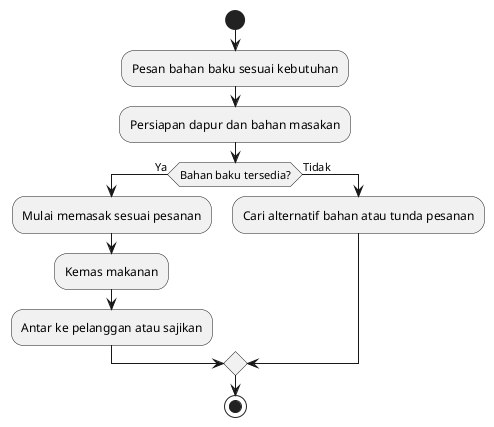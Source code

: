 // Flowchart dalam PlantUML
// Simulasi strategi efisiensi operasional usaha kuliner

@startuml
start
:Pesan bahan baku sesuai kebutuhan;
:Persiapan dapur dan bahan masakan;
if (Bahan baku tersedia?) then (Ya)
  :Mulai memasak sesuai pesanan;
  :Kemas makanan;
  :Antar ke pelanggan atau sajikan;
else (Tidak)
  :Cari alternatif bahan atau tunda pesanan;
endif
stop
@enduml

// Kode Java untuk simulasi operasional usaha kuliner
class UsahaKuliner {
    boolean bahanTersedia;
    
    UsahaKuliner(boolean bahanTersedia) {
        this.bahanTersedia = bahanTersedia;
    }
    
    void prosesOperasional() {
        System.out.println("Pesan bahan baku sesuai kebutuhan");
        System.out.println("Persiapan dapur dan bahan masakan");
        
        if (bahanTersedia) {
            System.out.println("Mulai memasak sesuai pesanan");
            System.out.println("Kemas makanan");
            System.out.println("Antar ke pelanggan atau sajikan");
        } else {
            System.out.println("Cari alternatif bahan atau tunda pesanan");
        }
    }
    
    public static void main(String[] args) {
        UsahaKuliner restoran = new UsahaKuliner(true); // Ubah true ke false untuk melihat alternatif
        restoran.prosesOperasional();
    }
}